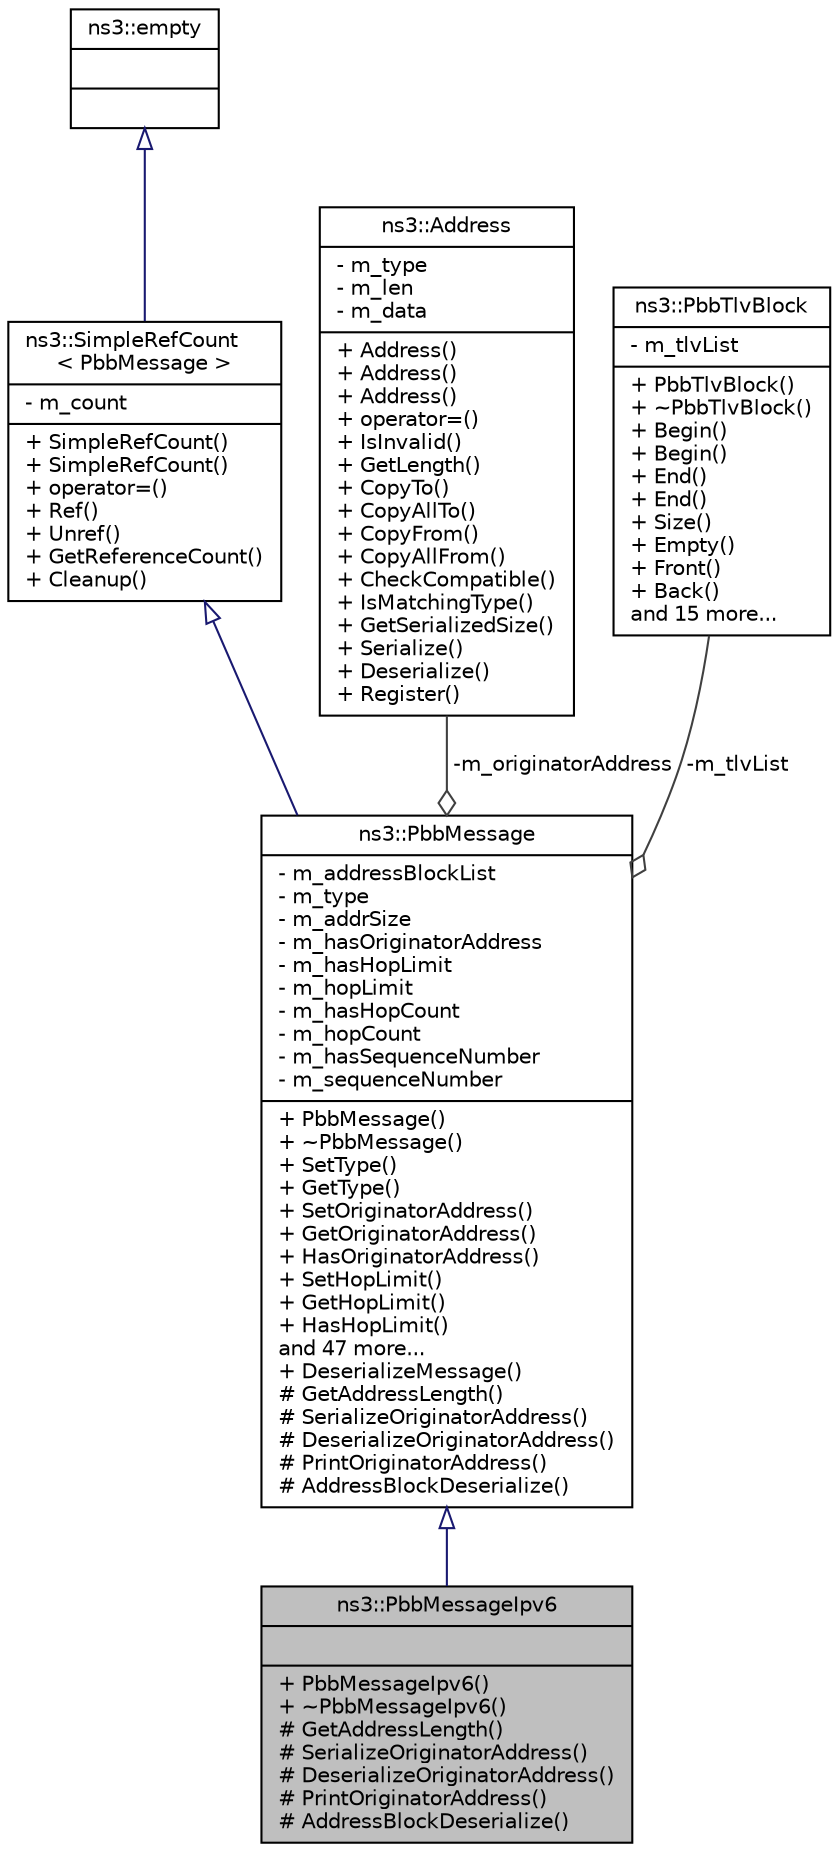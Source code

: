 digraph "ns3::PbbMessageIpv6"
{
  edge [fontname="Helvetica",fontsize="10",labelfontname="Helvetica",labelfontsize="10"];
  node [fontname="Helvetica",fontsize="10",shape=record];
  Node1 [label="{ns3::PbbMessageIpv6\n||+ PbbMessageIpv6()\l+ ~PbbMessageIpv6()\l# GetAddressLength()\l# SerializeOriginatorAddress()\l# DeserializeOriginatorAddress()\l# PrintOriginatorAddress()\l# AddressBlockDeserialize()\l}",height=0.2,width=0.4,color="black", fillcolor="grey75", style="filled", fontcolor="black"];
  Node2 -> Node1 [dir="back",color="midnightblue",fontsize="10",style="solid",arrowtail="onormal"];
  Node2 [label="{ns3::PbbMessage\n|- m_addressBlockList\l- m_type\l- m_addrSize\l- m_hasOriginatorAddress\l- m_hasHopLimit\l- m_hopLimit\l- m_hasHopCount\l- m_hopCount\l- m_hasSequenceNumber\l- m_sequenceNumber\l|+ PbbMessage()\l+ ~PbbMessage()\l+ SetType()\l+ GetType()\l+ SetOriginatorAddress()\l+ GetOriginatorAddress()\l+ HasOriginatorAddress()\l+ SetHopLimit()\l+ GetHopLimit()\l+ HasHopLimit()\land 47 more...\l+ DeserializeMessage()\l# GetAddressLength()\l# SerializeOriginatorAddress()\l# DeserializeOriginatorAddress()\l# PrintOriginatorAddress()\l# AddressBlockDeserialize()\l}",height=0.2,width=0.4,color="black", fillcolor="white", style="filled",URL="$d7/d6a/classns3_1_1PbbMessage.html",tooltip="A message within a PbbPacket packet. "];
  Node3 -> Node2 [dir="back",color="midnightblue",fontsize="10",style="solid",arrowtail="onormal"];
  Node3 [label="{ns3::SimpleRefCount\l\< PbbMessage \>\n|- m_count\l|+ SimpleRefCount()\l+ SimpleRefCount()\l+ operator=()\l+ Ref()\l+ Unref()\l+ GetReferenceCount()\l+ Cleanup()\l}",height=0.2,width=0.4,color="black", fillcolor="white", style="filled",URL="$da/da1/classns3_1_1SimpleRefCount.html"];
  Node4 -> Node3 [dir="back",color="midnightblue",fontsize="10",style="solid",arrowtail="onormal"];
  Node4 [label="{ns3::empty\n||}",height=0.2,width=0.4,color="black", fillcolor="white", style="filled",URL="$d9/d6a/classns3_1_1empty.html",tooltip="make Callback use a separate empty type "];
  Node5 -> Node2 [color="grey25",fontsize="10",style="solid",label=" -m_originatorAddress" ,arrowhead="odiamond"];
  Node5 [label="{ns3::Address\n|- m_type\l- m_len\l- m_data\l|+ Address()\l+ Address()\l+ Address()\l+ operator=()\l+ IsInvalid()\l+ GetLength()\l+ CopyTo()\l+ CopyAllTo()\l+ CopyFrom()\l+ CopyAllFrom()\l+ CheckCompatible()\l+ IsMatchingType()\l+ GetSerializedSize()\l+ Serialize()\l+ Deserialize()\l+ Register()\l}",height=0.2,width=0.4,color="black", fillcolor="white", style="filled",URL="$d2/d5f/classns3_1_1Address.html",tooltip="a polymophic address class "];
  Node6 -> Node2 [color="grey25",fontsize="10",style="solid",label=" -m_tlvList" ,arrowhead="odiamond"];
  Node6 [label="{ns3::PbbTlvBlock\n|- m_tlvList\l|+ PbbTlvBlock()\l+ ~PbbTlvBlock()\l+ Begin()\l+ Begin()\l+ End()\l+ End()\l+ Size()\l+ Empty()\l+ Front()\l+ Back()\land 15 more...\l}",height=0.2,width=0.4,color="black", fillcolor="white", style="filled",URL="$d8/d5b/classns3_1_1PbbTlvBlock.html",tooltip="A block of packet or message TLVs (PbbTlv). "];
}
